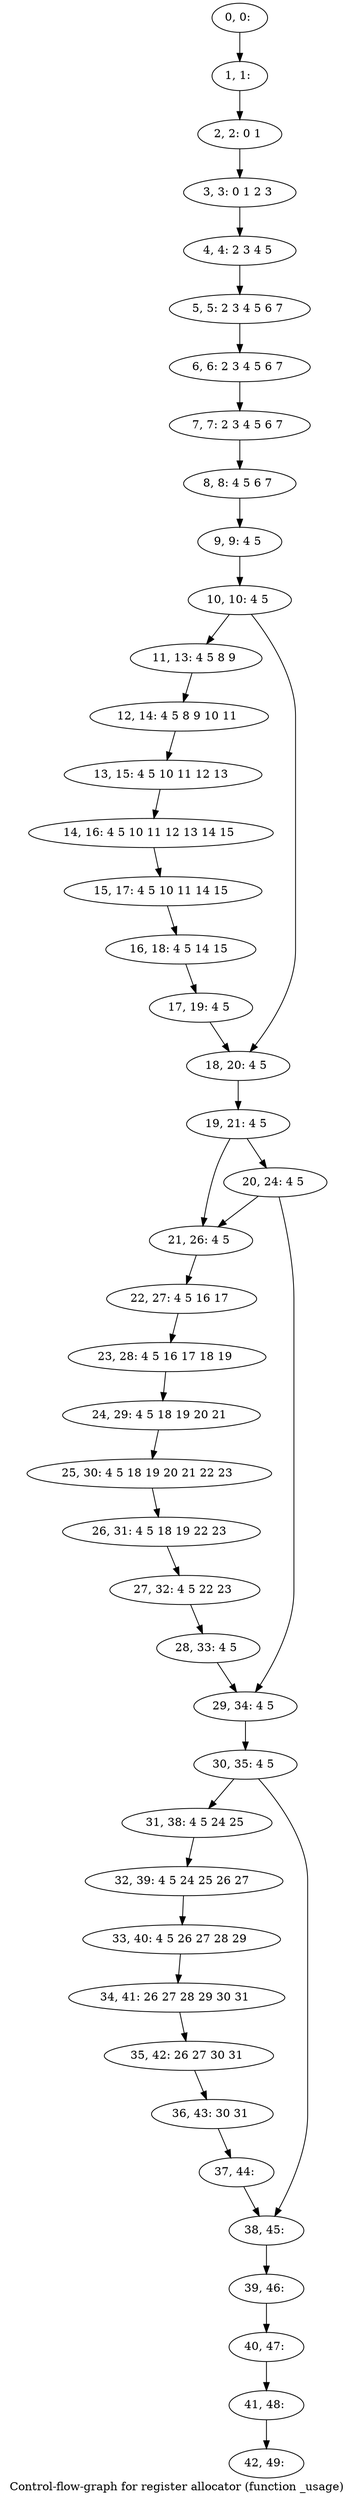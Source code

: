 digraph G {
graph [label="Control-flow-graph for register allocator (function _usage)"]
0[label="0, 0: "];
1[label="1, 1: "];
2[label="2, 2: 0 1 "];
3[label="3, 3: 0 1 2 3 "];
4[label="4, 4: 2 3 4 5 "];
5[label="5, 5: 2 3 4 5 6 7 "];
6[label="6, 6: 2 3 4 5 6 7 "];
7[label="7, 7: 2 3 4 5 6 7 "];
8[label="8, 8: 4 5 6 7 "];
9[label="9, 9: 4 5 "];
10[label="10, 10: 4 5 "];
11[label="11, 13: 4 5 8 9 "];
12[label="12, 14: 4 5 8 9 10 11 "];
13[label="13, 15: 4 5 10 11 12 13 "];
14[label="14, 16: 4 5 10 11 12 13 14 15 "];
15[label="15, 17: 4 5 10 11 14 15 "];
16[label="16, 18: 4 5 14 15 "];
17[label="17, 19: 4 5 "];
18[label="18, 20: 4 5 "];
19[label="19, 21: 4 5 "];
20[label="20, 24: 4 5 "];
21[label="21, 26: 4 5 "];
22[label="22, 27: 4 5 16 17 "];
23[label="23, 28: 4 5 16 17 18 19 "];
24[label="24, 29: 4 5 18 19 20 21 "];
25[label="25, 30: 4 5 18 19 20 21 22 23 "];
26[label="26, 31: 4 5 18 19 22 23 "];
27[label="27, 32: 4 5 22 23 "];
28[label="28, 33: 4 5 "];
29[label="29, 34: 4 5 "];
30[label="30, 35: 4 5 "];
31[label="31, 38: 4 5 24 25 "];
32[label="32, 39: 4 5 24 25 26 27 "];
33[label="33, 40: 4 5 26 27 28 29 "];
34[label="34, 41: 26 27 28 29 30 31 "];
35[label="35, 42: 26 27 30 31 "];
36[label="36, 43: 30 31 "];
37[label="37, 44: "];
38[label="38, 45: "];
39[label="39, 46: "];
40[label="40, 47: "];
41[label="41, 48: "];
42[label="42, 49: "];
0->1 ;
1->2 ;
2->3 ;
3->4 ;
4->5 ;
5->6 ;
6->7 ;
7->8 ;
8->9 ;
9->10 ;
10->11 ;
10->18 ;
11->12 ;
12->13 ;
13->14 ;
14->15 ;
15->16 ;
16->17 ;
17->18 ;
18->19 ;
19->20 ;
19->21 ;
20->21 ;
20->29 ;
21->22 ;
22->23 ;
23->24 ;
24->25 ;
25->26 ;
26->27 ;
27->28 ;
28->29 ;
29->30 ;
30->31 ;
30->38 ;
31->32 ;
32->33 ;
33->34 ;
34->35 ;
35->36 ;
36->37 ;
37->38 ;
38->39 ;
39->40 ;
40->41 ;
41->42 ;
}
